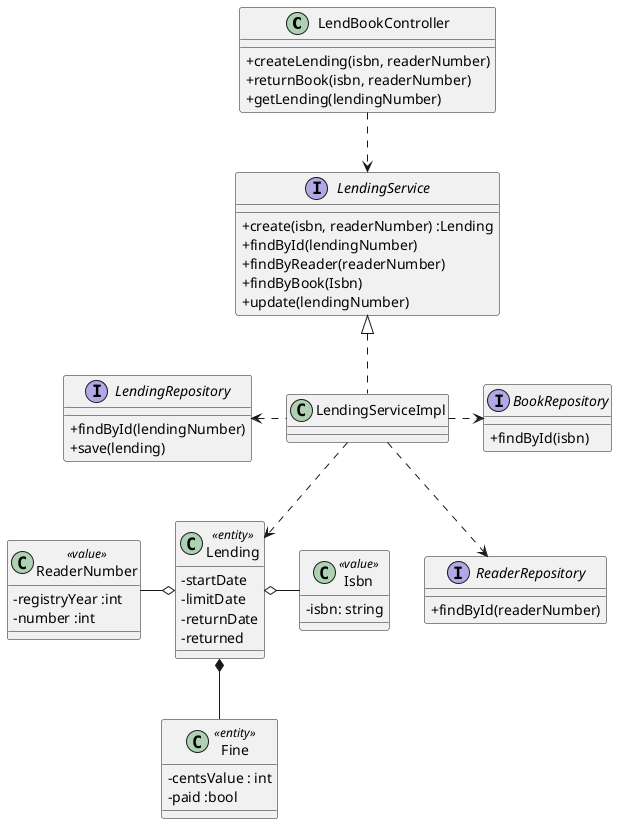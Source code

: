 @startuml

'hide circle
skinparam classAttributeIconSize 0

class LendBookController {
    + createLending(isbn, readerNumber)
    + returnBook(isbn, readerNumber)
    + getLending(lendingNumber)
}

/'class LendingFactory {
    + create() : Lending
}'/

interface LendingRepository {
    + findById(lendingNumber)
    + save(lending)
}

interface LendingService {
    + create(isbn, readerNumber) :Lending
    + findById(lendingNumber)
    + findByReader(readerNumber)
    + findByBook(Isbn)
    + update(lendingNumber)
}

class LendingServiceImpl implements LendingService{
}

interface ReaderRepository {
    + findById(readerNumber)
}

interface BookRepository {
    + findById(isbn)
}

class Lending <<entity>>{
    - startDate
    - limitDate
    - returnDate
    - returned
}

class Isbn <<value>>{
    - isbn: string
}

class ReaderNumber <<value>>{
    - registryYear :int
    - number :int
}

class Fine <<entity>>{
    - centsValue : int
    - paid :bool
}



Lending o- Isbn
Lending o-left- ReaderNumber
Lending *-down- Fine
/'
LendingFactory ..> Lending
'/
LendingServiceImpl ..> Lending

LendBookController ..> LendingService
LendingServiceImpl .left.> LendingRepository
LendingServiceImpl ..> ReaderRepository
LendingServiceImpl .right.> BookRepository

@enduml